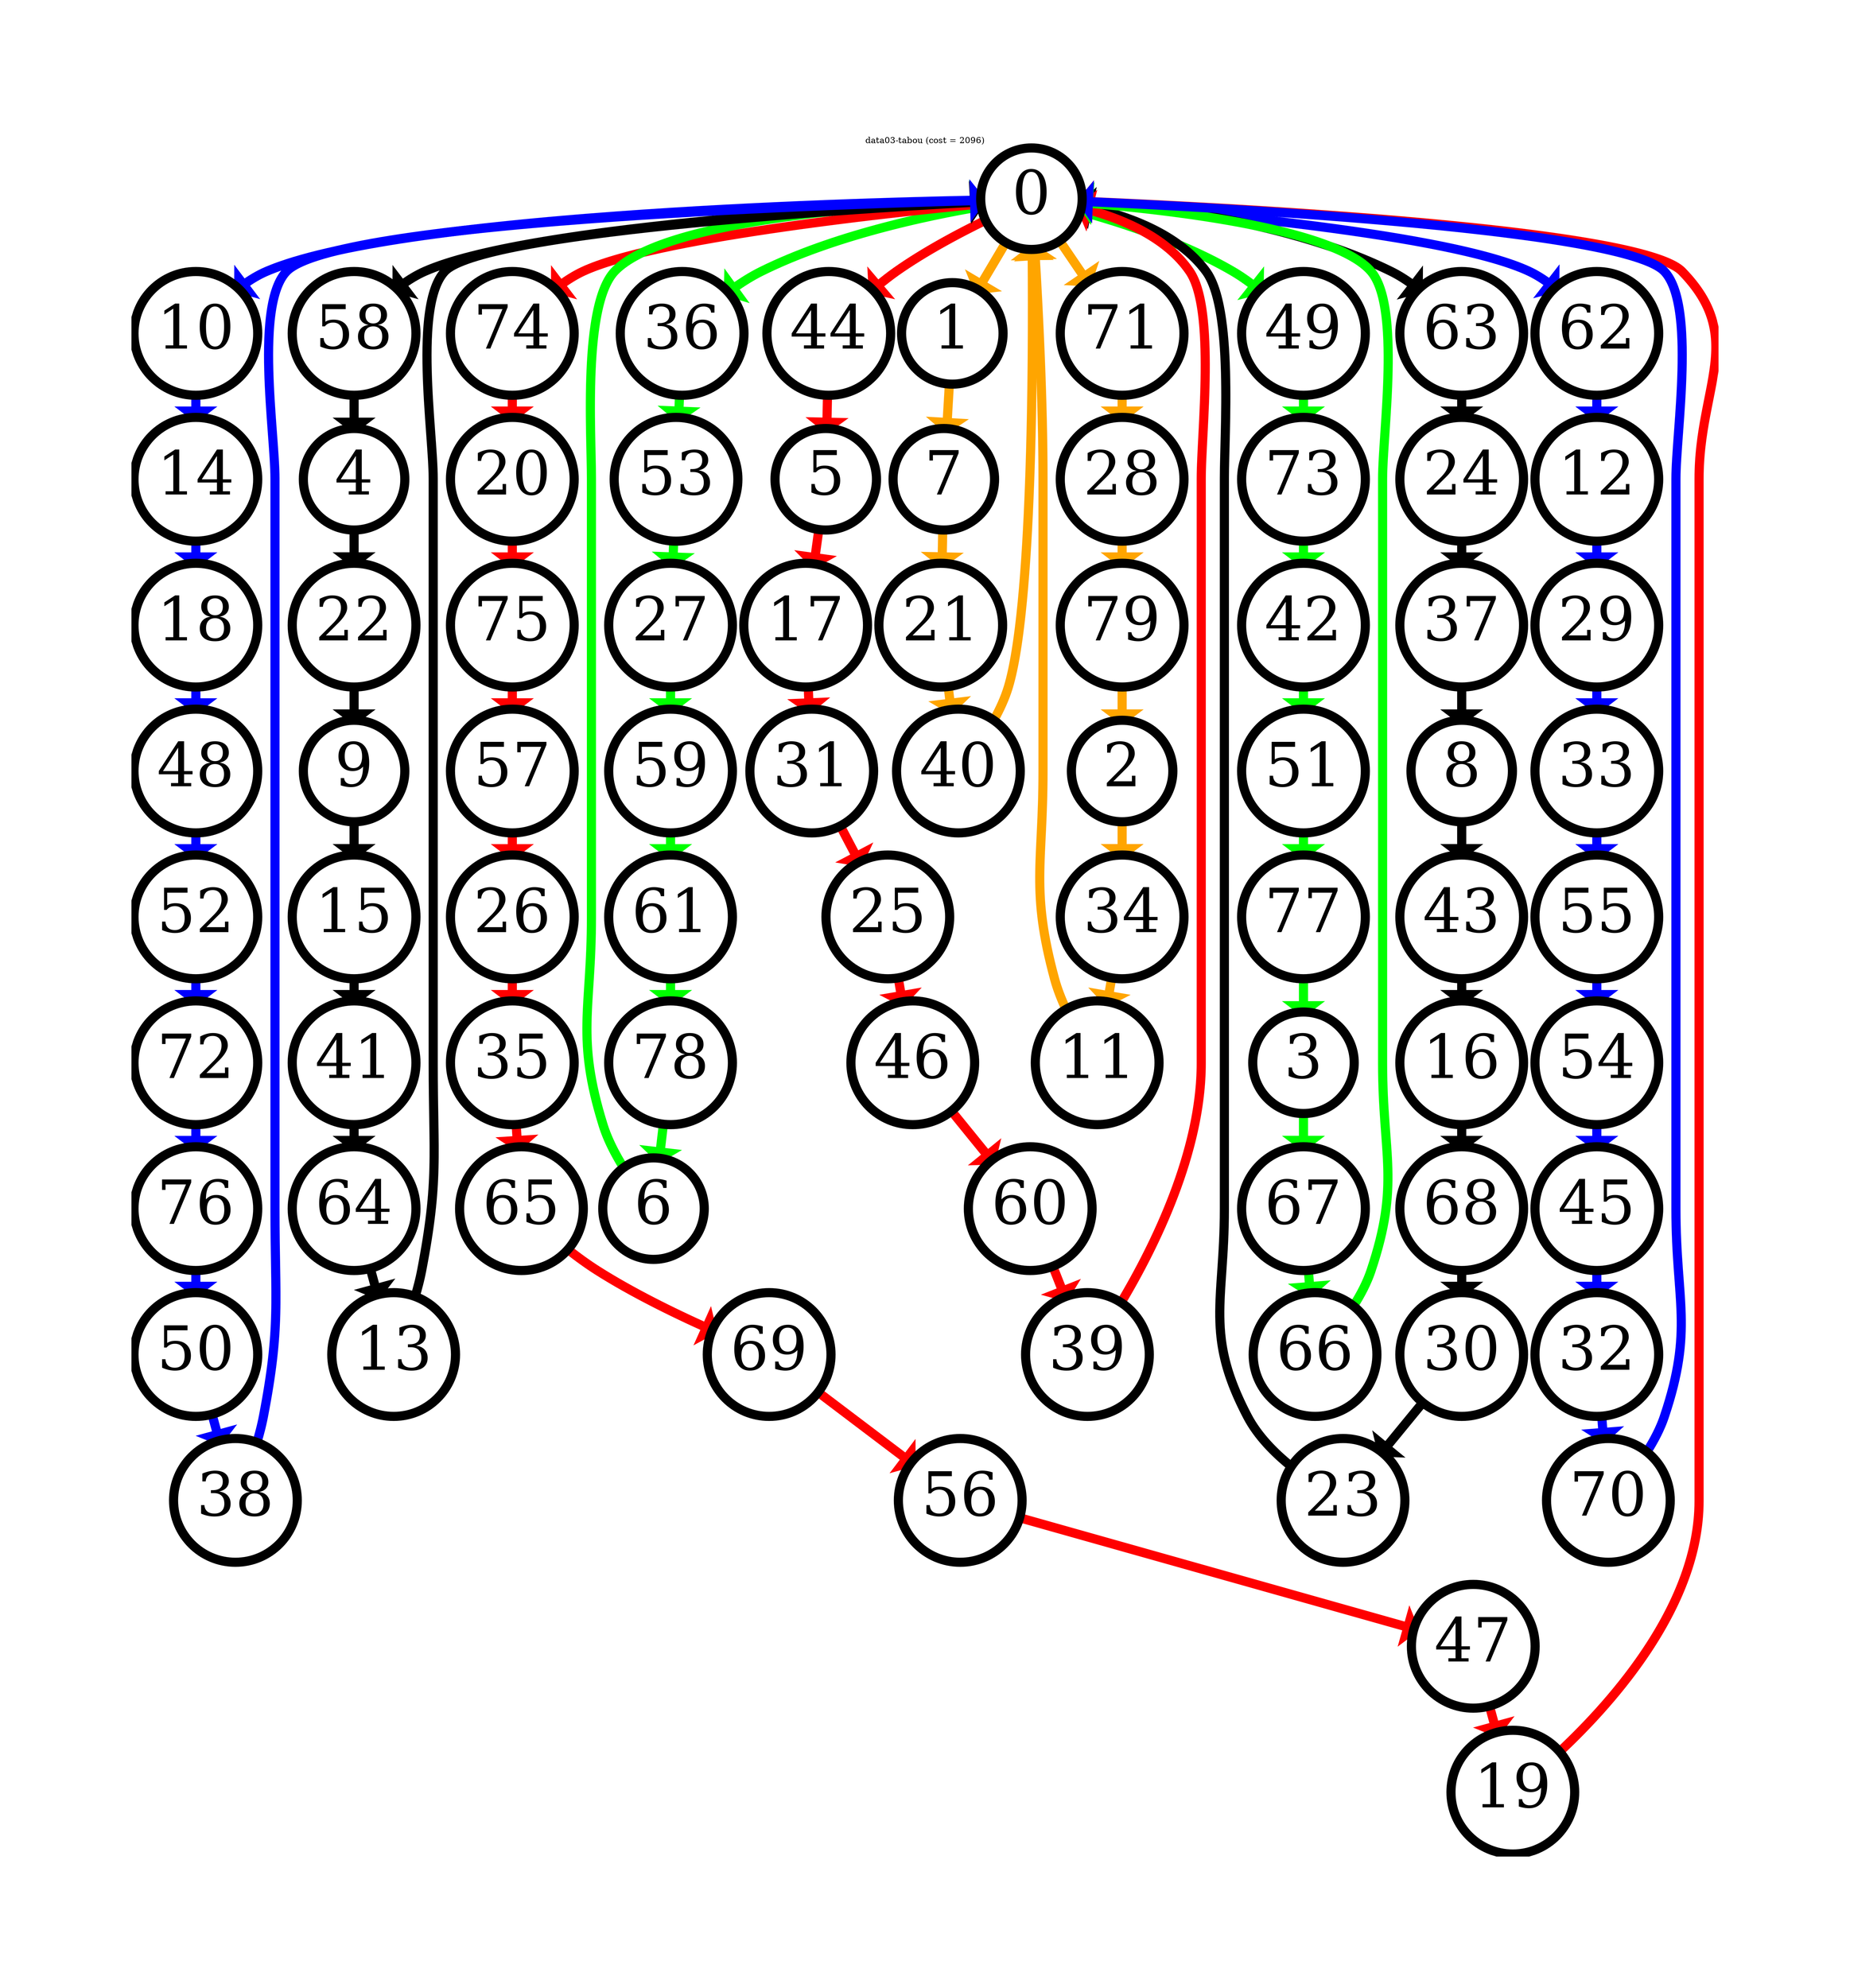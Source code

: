 digraph g {
labelloc="t";
label="data03-tabou (cost = 2096)";
margin="3,3!";
outputorder="edgesfirst";
node [fontsize = 100, shape=circle, fillcolor=white, style=filled];
0 [pos = "92,92!", penwidth=15];
1 [pos = "88,58!", penwidth=15];
2 [pos = "70,6!", penwidth=15];
3 [pos = "57,59!", penwidth=15];
4 [pos = "0,98!", penwidth=15];
5 [pos = "61,38!", penwidth=15];
6 [pos = "65,22!", penwidth=15];
7 [pos = "91,52!", penwidth=15];
8 [pos = "59,2!", penwidth=15];
9 [pos = "3,54!", penwidth=15];
10 [pos = "95,38!", penwidth=15];
11 [pos = "80,28!", penwidth=15];
12 [pos = "66,42!", penwidth=15];
13 [pos = "79,74!", penwidth=15];
14 [pos = "99,25!", penwidth=15];
15 [pos = "20,43!", penwidth=15];
16 [pos = "40,3!", penwidth=15];
17 [pos = "50,42!", penwidth=15];
18 [pos = "97,0!", penwidth=15];
19 [pos = "21,19!", penwidth=15];
20 [pos = "36,21!", penwidth=15];
21 [pos = "100,61!", penwidth=15];
22 [pos = "11,85!", penwidth=15];
23 [pos = "69,35!", penwidth=15];
24 [pos = "69,22!", penwidth=15];
25 [pos = "29,35!", penwidth=15];
26 [pos = "14,9!", penwidth=15];
27 [pos = "50,33!", penwidth=15];
28 [pos = "89,17!", penwidth=15];
29 [pos = "57,44!", penwidth=15];
30 [pos = "60,25!", penwidth=15];
31 [pos = "48,42!", penwidth=15];
32 [pos = "17,93!", penwidth=15];
33 [pos = "21,50!", penwidth=15];
34 [pos = "77,18!", penwidth=15];
35 [pos = "2,4!", penwidth=15];
36 [pos = "63,83!", penwidth=15];
37 [pos = "68,6!", penwidth=15];
38 [pos = "41,95!", penwidth=15];
39 [pos = "48,54!", penwidth=15];
40 [pos = "98,73!", penwidth=15];
41 [pos = "26,38!", penwidth=15];
42 [pos = "69,76!", penwidth=15];
43 [pos = "40,1!", penwidth=15];
44 [pos = "65,41!", penwidth=15];
45 [pos = "14,86!", penwidth=15];
46 [pos = "32,39!", penwidth=15];
47 [pos = "14,24!", penwidth=15];
48 [pos = "96,5!", penwidth=15];
49 [pos = "82,98!", penwidth=15];
50 [pos = "23,85!", penwidth=15];
51 [pos = "63,69!", penwidth=15];
52 [pos = "87,19!", penwidth=15];
53 [pos = "56,75!", penwidth=15];
54 [pos = "15,63!", penwidth=15];
55 [pos = "10,45!", penwidth=15];
56 [pos = "7,30!", penwidth=15];
57 [pos = "31,11!", penwidth=15];
58 [pos = "36,93!", penwidth=15];
59 [pos = "50,31!", penwidth=15];
60 [pos = "49,52!", penwidth=15];
61 [pos = "39,10!", penwidth=15];
62 [pos = "76,40!", penwidth=15];
63 [pos = "83,34!", penwidth=15];
64 [pos = "33,51!", penwidth=15];
65 [pos = "0,15!", penwidth=15];
66 [pos = "52,82!", penwidth=15];
67 [pos = "52,82!", penwidth=15];
68 [pos = "46,6!", penwidth=15];
69 [pos = "3,26!", penwidth=15];
70 [pos = "46,80!", penwidth=15];
71 [pos = "94,30!", penwidth=15];
72 [pos = "26,76!", penwidth=15];
73 [pos = "75,92!", penwidth=15];
74 [pos = "57,51!", penwidth=15];
75 [pos = "34,21!", penwidth=15];
76 [pos = "28,80!", penwidth=15];
77 [pos = "59,66!", penwidth=15];
78 [pos = "51,16!", penwidth=15];
79 [pos = "87,11!", penwidth=15];
0->62 [color=blue, penwidth=15];
62->12 [color=blue, penwidth=15];
12->29 [color=blue, penwidth=15];
29->33 [color=blue, penwidth=15];
33->55 [color=blue, penwidth=15];
55->54 [color=blue, penwidth=15];
54->45 [color=blue, penwidth=15];
45->32 [color=blue, penwidth=15];
32->70 [color=blue, penwidth=15];
70->0 [color=blue, penwidth=15];
0->44 [color=red, penwidth=15];
44->5 [color=red, penwidth=15];
5->17 [color=red, penwidth=15];
17->31 [color=red, penwidth=15];
31->25 [color=red, penwidth=15];
25->46 [color=red, penwidth=15];
46->60 [color=red, penwidth=15];
60->39 [color=red, penwidth=15];
39->0 [color=red, penwidth=15];
0->58 [color=black, penwidth=15];
58->4 [color=black, penwidth=15];
4->22 [color=black, penwidth=15];
22->9 [color=black, penwidth=15];
9->15 [color=black, penwidth=15];
15->41 [color=black, penwidth=15];
41->64 [color=black, penwidth=15];
64->13 [color=black, penwidth=15];
13->0 [color=black, penwidth=15];
0->49 [color=green, penwidth=15];
49->73 [color=green, penwidth=15];
73->42 [color=green, penwidth=15];
42->51 [color=green, penwidth=15];
51->77 [color=green, penwidth=15];
77->3 [color=green, penwidth=15];
3->67 [color=green, penwidth=15];
67->66 [color=green, penwidth=15];
66->0 [color=green, penwidth=15];
0->71 [color=orange, penwidth=15];
71->28 [color=orange, penwidth=15];
28->79 [color=orange, penwidth=15];
79->2 [color=orange, penwidth=15];
2->34 [color=orange, penwidth=15];
34->11 [color=orange, penwidth=15];
11->0 [color=orange, penwidth=15];
0->10 [color=blue, penwidth=15];
10->14 [color=blue, penwidth=15];
14->18 [color=blue, penwidth=15];
18->48 [color=blue, penwidth=15];
48->52 [color=blue, penwidth=15];
52->72 [color=blue, penwidth=15];
72->76 [color=blue, penwidth=15];
76->50 [color=blue, penwidth=15];
50->38 [color=blue, penwidth=15];
38->0 [color=blue, penwidth=15];
0->74 [color=red, penwidth=15];
74->20 [color=red, penwidth=15];
20->75 [color=red, penwidth=15];
75->57 [color=red, penwidth=15];
57->26 [color=red, penwidth=15];
26->35 [color=red, penwidth=15];
35->65 [color=red, penwidth=15];
65->69 [color=red, penwidth=15];
69->56 [color=red, penwidth=15];
56->47 [color=red, penwidth=15];
47->19 [color=red, penwidth=15];
19->0 [color=red, penwidth=15];
0->63 [color=black, penwidth=15];
63->24 [color=black, penwidth=15];
24->37 [color=black, penwidth=15];
37->8 [color=black, penwidth=15];
8->43 [color=black, penwidth=15];
43->16 [color=black, penwidth=15];
16->68 [color=black, penwidth=15];
68->30 [color=black, penwidth=15];
30->23 [color=black, penwidth=15];
23->0 [color=black, penwidth=15];
0->36 [color=green, penwidth=15];
36->53 [color=green, penwidth=15];
53->27 [color=green, penwidth=15];
27->59 [color=green, penwidth=15];
59->61 [color=green, penwidth=15];
61->78 [color=green, penwidth=15];
78->6 [color=green, penwidth=15];
6->0 [color=green, penwidth=15];
0->1 [color=orange, penwidth=15];
1->7 [color=orange, penwidth=15];
7->21 [color=orange, penwidth=15];
21->40 [color=orange, penwidth=15];
40->0 [color=orange, penwidth=15];
}